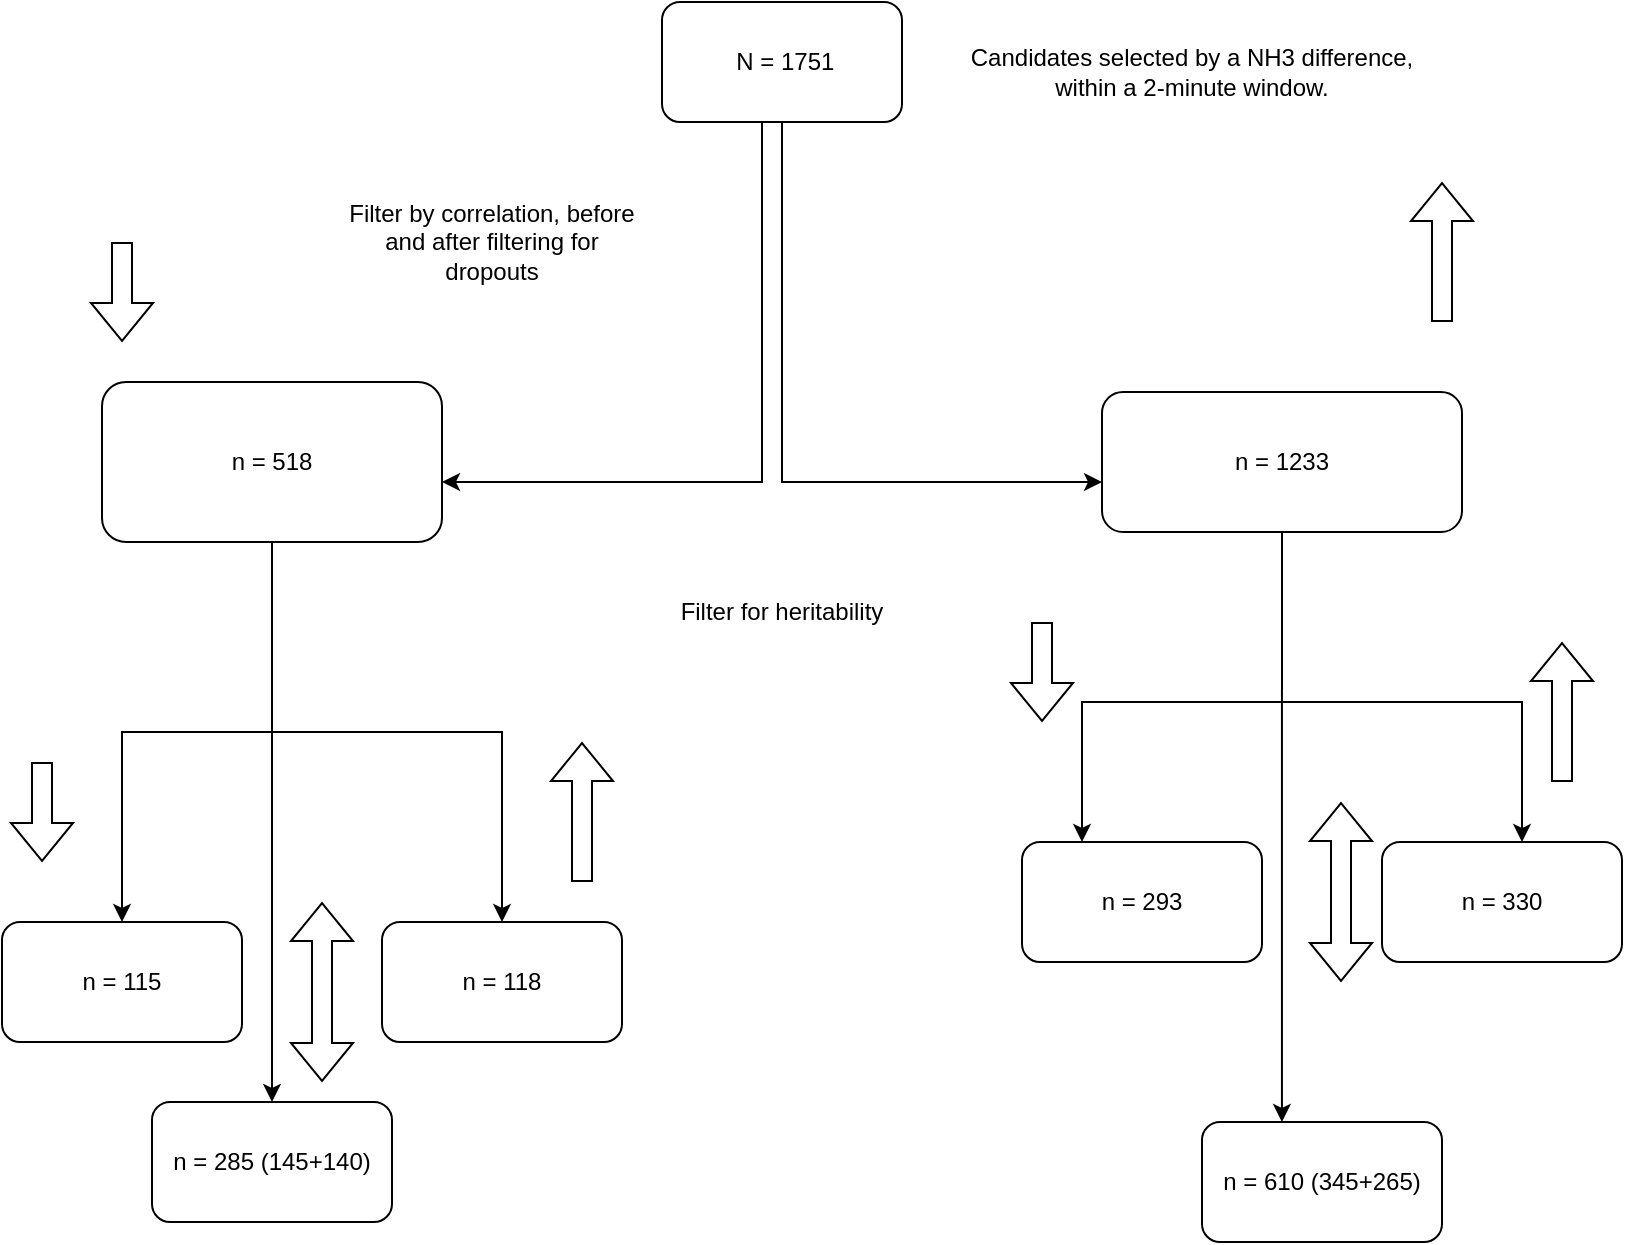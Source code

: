 <mxfile version="21.7.1" type="gitlab">
  <diagram name="Page-1" id="zJhxCGBS8uIceYkO7BP5">
    <mxGraphModel dx="1434" dy="790" grid="1" gridSize="10" guides="1" tooltips="1" connect="1" arrows="1" fold="1" page="1" pageScale="1" pageWidth="850" pageHeight="1100" math="0" shadow="0">
      <root>
        <mxCell id="0" />
        <mxCell id="1" parent="0" />
        <mxCell id="oMTf7mPI0D8Veq3SWpqg-4" value="" style="edgeStyle=orthogonalEdgeStyle;rounded=0;orthogonalLoop=1;jettySize=auto;html=1;" edge="1" parent="1" source="oMTf7mPI0D8Veq3SWpqg-1" target="oMTf7mPI0D8Veq3SWpqg-3">
          <mxGeometry relative="1" as="geometry">
            <Array as="points">
              <mxPoint x="400" y="280" />
            </Array>
          </mxGeometry>
        </mxCell>
        <mxCell id="oMTf7mPI0D8Veq3SWpqg-10" value="" style="edgeStyle=orthogonalEdgeStyle;rounded=0;orthogonalLoop=1;jettySize=auto;html=1;" edge="1" parent="1" source="oMTf7mPI0D8Veq3SWpqg-1" target="oMTf7mPI0D8Veq3SWpqg-9">
          <mxGeometry relative="1" as="geometry">
            <Array as="points">
              <mxPoint x="410" y="280" />
            </Array>
          </mxGeometry>
        </mxCell>
        <mxCell id="oMTf7mPI0D8Veq3SWpqg-1" value="&amp;nbsp;N = 1751" style="rounded=1;whiteSpace=wrap;html=1;" vertex="1" parent="1">
          <mxGeometry x="350" y="40" width="120" height="60" as="geometry" />
        </mxCell>
        <mxCell id="oMTf7mPI0D8Veq3SWpqg-14" value="" style="edgeStyle=orthogonalEdgeStyle;rounded=0;orthogonalLoop=1;jettySize=auto;html=1;" edge="1" parent="1" source="oMTf7mPI0D8Veq3SWpqg-3" target="oMTf7mPI0D8Veq3SWpqg-13">
          <mxGeometry relative="1" as="geometry" />
        </mxCell>
        <mxCell id="oMTf7mPI0D8Veq3SWpqg-17" value="" style="edgeStyle=orthogonalEdgeStyle;rounded=0;orthogonalLoop=1;jettySize=auto;html=1;" edge="1" parent="1" source="oMTf7mPI0D8Veq3SWpqg-3" target="oMTf7mPI0D8Veq3SWpqg-16">
          <mxGeometry relative="1" as="geometry" />
        </mxCell>
        <mxCell id="oMTf7mPI0D8Veq3SWpqg-21" value="" style="edgeStyle=orthogonalEdgeStyle;rounded=0;orthogonalLoop=1;jettySize=auto;html=1;" edge="1" parent="1" source="oMTf7mPI0D8Veq3SWpqg-3" target="oMTf7mPI0D8Veq3SWpqg-20">
          <mxGeometry relative="1" as="geometry" />
        </mxCell>
        <mxCell id="oMTf7mPI0D8Veq3SWpqg-3" value="n = 518" style="whiteSpace=wrap;html=1;rounded=1;" vertex="1" parent="1">
          <mxGeometry x="70" y="230" width="170" height="80" as="geometry" />
        </mxCell>
        <mxCell id="oMTf7mPI0D8Veq3SWpqg-5" value="Filter by correlation, before and after filtering for dropouts" style="text;html=1;strokeColor=none;fillColor=none;align=center;verticalAlign=middle;whiteSpace=wrap;rounded=0;" vertex="1" parent="1">
          <mxGeometry x="190" y="130" width="150" height="60" as="geometry" />
        </mxCell>
        <mxCell id="oMTf7mPI0D8Veq3SWpqg-6" value="Candidates selected by a NH3 difference, within a 2-minute window." style="text;html=1;strokeColor=none;fillColor=none;align=center;verticalAlign=middle;whiteSpace=wrap;rounded=0;" vertex="1" parent="1">
          <mxGeometry x="500" y="40" width="230" height="70" as="geometry" />
        </mxCell>
        <mxCell id="oMTf7mPI0D8Veq3SWpqg-9" value="n = 1233" style="whiteSpace=wrap;html=1;rounded=1;" vertex="1" parent="1">
          <mxGeometry x="570" y="235" width="180" height="70" as="geometry" />
        </mxCell>
        <mxCell id="oMTf7mPI0D8Veq3SWpqg-11" value="" style="shape=flexArrow;endArrow=classic;html=1;rounded=0;" edge="1" parent="1">
          <mxGeometry width="50" height="50" relative="1" as="geometry">
            <mxPoint x="40" y="420" as="sourcePoint" />
            <mxPoint x="40" y="470" as="targetPoint" />
          </mxGeometry>
        </mxCell>
        <mxCell id="oMTf7mPI0D8Veq3SWpqg-12" value="" style="shape=flexArrow;endArrow=classic;html=1;rounded=0;" edge="1" parent="1">
          <mxGeometry width="50" height="50" relative="1" as="geometry">
            <mxPoint x="740" y="200" as="sourcePoint" />
            <mxPoint x="740" y="130" as="targetPoint" />
          </mxGeometry>
        </mxCell>
        <mxCell id="oMTf7mPI0D8Veq3SWpqg-13" value="n = 118" style="whiteSpace=wrap;html=1;rounded=1;" vertex="1" parent="1">
          <mxGeometry x="210" y="500" width="120" height="60" as="geometry" />
        </mxCell>
        <mxCell id="oMTf7mPI0D8Veq3SWpqg-15" value="Filter for heritability" style="text;html=1;strokeColor=none;fillColor=none;align=center;verticalAlign=middle;whiteSpace=wrap;rounded=0;" vertex="1" parent="1">
          <mxGeometry x="310" y="300" width="200" height="90" as="geometry" />
        </mxCell>
        <mxCell id="oMTf7mPI0D8Veq3SWpqg-16" value="n = 115" style="whiteSpace=wrap;html=1;rounded=1;" vertex="1" parent="1">
          <mxGeometry x="20" y="500" width="120" height="60" as="geometry" />
        </mxCell>
        <mxCell id="oMTf7mPI0D8Veq3SWpqg-18" value="" style="shape=flexArrow;endArrow=classic;html=1;rounded=0;" edge="1" parent="1">
          <mxGeometry width="50" height="50" relative="1" as="geometry">
            <mxPoint x="310" y="480" as="sourcePoint" />
            <mxPoint x="310" y="410" as="targetPoint" />
          </mxGeometry>
        </mxCell>
        <mxCell id="oMTf7mPI0D8Veq3SWpqg-19" value="" style="shape=flexArrow;endArrow=classic;html=1;rounded=0;" edge="1" parent="1">
          <mxGeometry width="50" height="50" relative="1" as="geometry">
            <mxPoint x="80" y="160" as="sourcePoint" />
            <mxPoint x="80" y="210" as="targetPoint" />
          </mxGeometry>
        </mxCell>
        <mxCell id="oMTf7mPI0D8Veq3SWpqg-20" value="n = 285 (145+140)" style="whiteSpace=wrap;html=1;rounded=1;" vertex="1" parent="1">
          <mxGeometry x="95" y="590" width="120" height="60" as="geometry" />
        </mxCell>
        <mxCell id="oMTf7mPI0D8Veq3SWpqg-22" value="" style="shape=flexArrow;endArrow=classic;startArrow=classic;html=1;rounded=0;" edge="1" parent="1">
          <mxGeometry width="100" height="100" relative="1" as="geometry">
            <mxPoint x="180" y="580" as="sourcePoint" />
            <mxPoint x="180" y="490" as="targetPoint" />
          </mxGeometry>
        </mxCell>
        <mxCell id="oMTf7mPI0D8Veq3SWpqg-29" value="" style="shape=flexArrow;endArrow=classic;html=1;rounded=0;" edge="1" parent="1">
          <mxGeometry width="50" height="50" relative="1" as="geometry">
            <mxPoint x="540" y="350" as="sourcePoint" />
            <mxPoint x="540" y="400" as="targetPoint" />
          </mxGeometry>
        </mxCell>
        <mxCell id="oMTf7mPI0D8Veq3SWpqg-30" value="n = 330" style="whiteSpace=wrap;html=1;rounded=1;" vertex="1" parent="1">
          <mxGeometry x="710" y="460" width="120" height="60" as="geometry" />
        </mxCell>
        <mxCell id="oMTf7mPI0D8Veq3SWpqg-31" value="n = 293" style="whiteSpace=wrap;html=1;rounded=1;" vertex="1" parent="1">
          <mxGeometry x="530" y="460" width="120" height="60" as="geometry" />
        </mxCell>
        <mxCell id="oMTf7mPI0D8Veq3SWpqg-32" value="" style="shape=flexArrow;endArrow=classic;html=1;rounded=0;" edge="1" parent="1">
          <mxGeometry width="50" height="50" relative="1" as="geometry">
            <mxPoint x="800" y="430" as="sourcePoint" />
            <mxPoint x="800" y="360" as="targetPoint" />
          </mxGeometry>
        </mxCell>
        <mxCell id="oMTf7mPI0D8Veq3SWpqg-33" value="n = 610 (345+265)" style="whiteSpace=wrap;html=1;rounded=1;" vertex="1" parent="1">
          <mxGeometry x="620" y="600" width="120" height="60" as="geometry" />
        </mxCell>
        <mxCell id="oMTf7mPI0D8Veq3SWpqg-34" value="" style="shape=flexArrow;endArrow=classic;startArrow=classic;html=1;rounded=0;" edge="1" parent="1">
          <mxGeometry width="100" height="100" relative="1" as="geometry">
            <mxPoint x="689.5" y="530" as="sourcePoint" />
            <mxPoint x="689.5" y="440" as="targetPoint" />
          </mxGeometry>
        </mxCell>
        <mxCell id="oMTf7mPI0D8Veq3SWpqg-35" value="" style="endArrow=classic;html=1;rounded=0;entryX=0.333;entryY=0;entryDx=0;entryDy=0;entryPerimeter=0;exitX=0.5;exitY=1;exitDx=0;exitDy=0;" edge="1" parent="1" source="oMTf7mPI0D8Veq3SWpqg-9" target="oMTf7mPI0D8Veq3SWpqg-33">
          <mxGeometry width="50" height="50" relative="1" as="geometry">
            <mxPoint x="630" y="355" as="sourcePoint" />
            <mxPoint x="680" y="305" as="targetPoint" />
          </mxGeometry>
        </mxCell>
        <mxCell id="oMTf7mPI0D8Veq3SWpqg-36" value="" style="endArrow=classic;html=1;rounded=0;entryX=0.333;entryY=0;entryDx=0;entryDy=0;entryPerimeter=0;" edge="1" parent="1">
          <mxGeometry width="50" height="50" relative="1" as="geometry">
            <mxPoint x="660" y="390" as="sourcePoint" />
            <mxPoint x="560" y="460" as="targetPoint" />
            <Array as="points">
              <mxPoint x="560" y="390" />
            </Array>
          </mxGeometry>
        </mxCell>
        <mxCell id="oMTf7mPI0D8Veq3SWpqg-37" value="" style="endArrow=classic;html=1;rounded=0;" edge="1" parent="1">
          <mxGeometry width="50" height="50" relative="1" as="geometry">
            <mxPoint x="660" y="390" as="sourcePoint" />
            <mxPoint x="780" y="460" as="targetPoint" />
            <Array as="points">
              <mxPoint x="780" y="390" />
            </Array>
          </mxGeometry>
        </mxCell>
      </root>
    </mxGraphModel>
  </diagram>
</mxfile>
